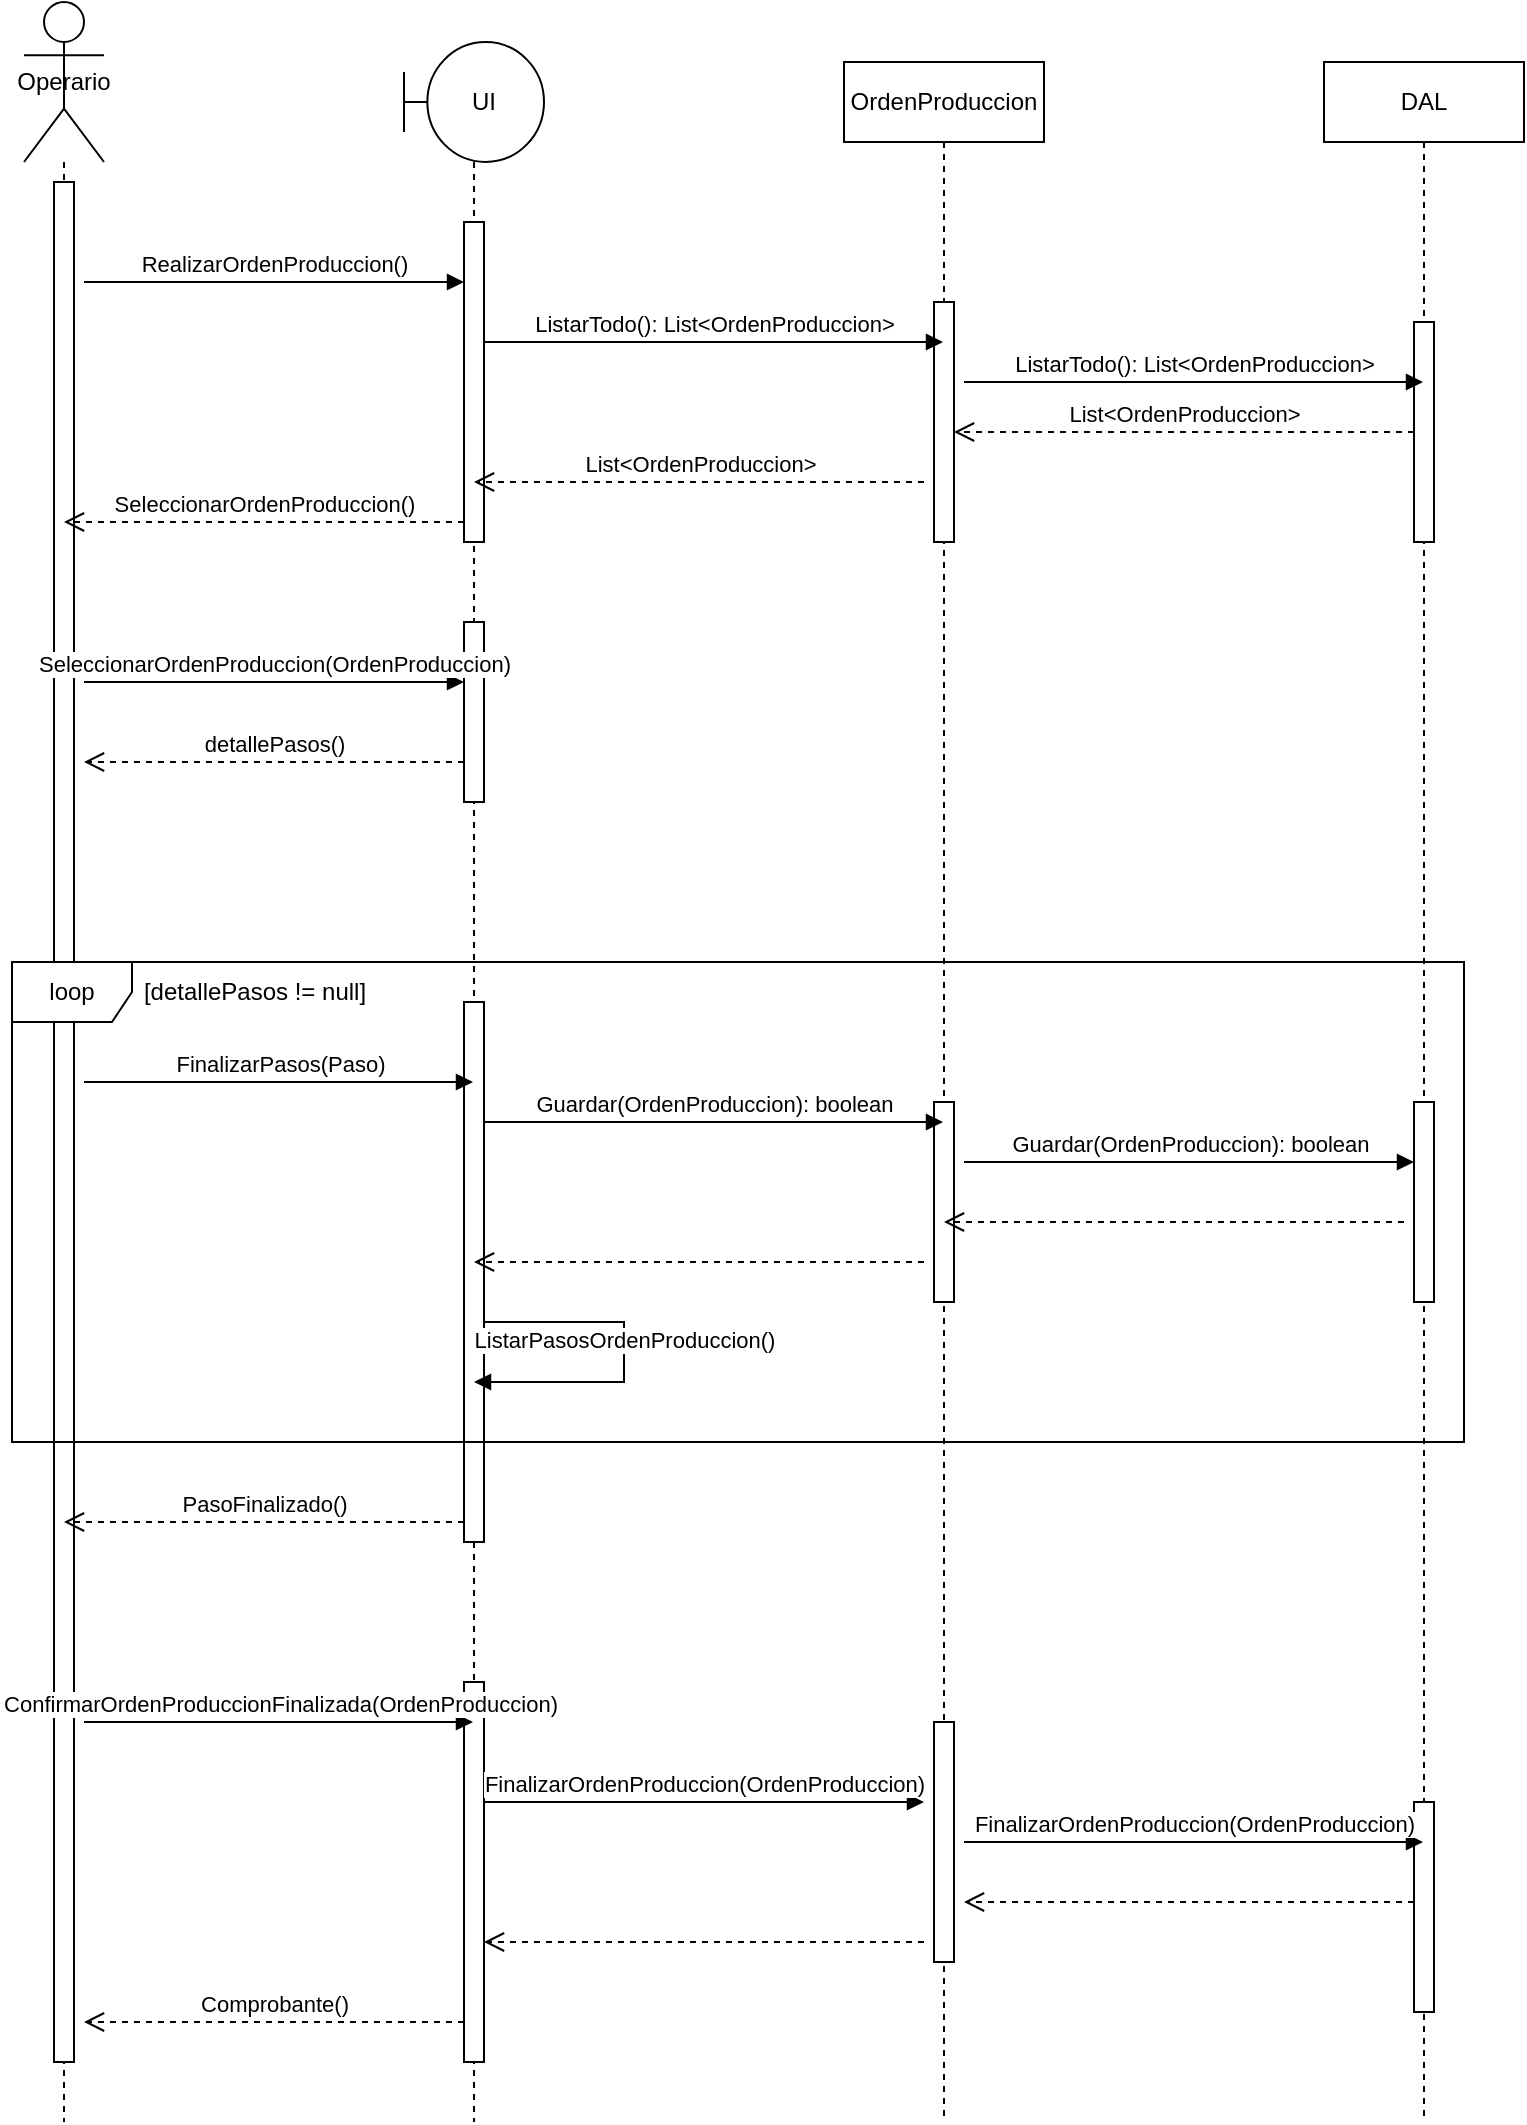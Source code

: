 <mxfile version="24.3.1" type="device">
  <diagram name="Página-1" id="KMU8YESsLUgKHjmL2r2j">
    <mxGraphModel dx="984" dy="566" grid="1" gridSize="10" guides="1" tooltips="1" connect="1" arrows="1" fold="1" page="1" pageScale="1" pageWidth="827" pageHeight="1169" math="0" shadow="0">
      <root>
        <mxCell id="0" />
        <mxCell id="1" parent="0" />
        <mxCell id="MBTktnTt9YmX0cxiCA8c-1" value="Operario" style="shape=umlLifeline;perimeter=lifelinePerimeter;whiteSpace=wrap;html=1;container=1;dropTarget=0;collapsible=0;recursiveResize=0;outlineConnect=0;portConstraint=eastwest;newEdgeStyle={&quot;curved&quot;:0,&quot;rounded&quot;:0};participant=umlActor;size=80;" vertex="1" parent="1">
          <mxGeometry x="120" y="60" width="40" height="1060" as="geometry" />
        </mxCell>
        <mxCell id="MBTktnTt9YmX0cxiCA8c-2" value="" style="html=1;points=[[0,0,0,0,5],[0,1,0,0,-5],[1,0,0,0,5],[1,1,0,0,-5]];perimeter=orthogonalPerimeter;outlineConnect=0;targetShapes=umlLifeline;portConstraint=eastwest;newEdgeStyle={&quot;curved&quot;:0,&quot;rounded&quot;:0};" vertex="1" parent="MBTktnTt9YmX0cxiCA8c-1">
          <mxGeometry x="15" y="90" width="10" height="940" as="geometry" />
        </mxCell>
        <mxCell id="MBTktnTt9YmX0cxiCA8c-3" value="&amp;nbsp; &amp;nbsp;UI" style="shape=umlLifeline;perimeter=lifelinePerimeter;whiteSpace=wrap;html=1;container=1;dropTarget=0;collapsible=0;recursiveResize=0;outlineConnect=0;portConstraint=eastwest;newEdgeStyle={&quot;curved&quot;:0,&quot;rounded&quot;:0};participant=umlBoundary;size=60;" vertex="1" parent="1">
          <mxGeometry x="310" y="80" width="70" height="1040" as="geometry" />
        </mxCell>
        <mxCell id="MBTktnTt9YmX0cxiCA8c-4" value="" style="html=1;points=[[0,0,0,0,5],[0,1,0,0,-5],[1,0,0,0,5],[1,1,0,0,-5]];perimeter=orthogonalPerimeter;outlineConnect=0;targetShapes=umlLifeline;portConstraint=eastwest;newEdgeStyle={&quot;curved&quot;:0,&quot;rounded&quot;:0};" vertex="1" parent="MBTktnTt9YmX0cxiCA8c-3">
          <mxGeometry x="30" y="90" width="10" height="160" as="geometry" />
        </mxCell>
        <mxCell id="MBTktnTt9YmX0cxiCA8c-5" value="" style="html=1;points=[[0,0,0,0,5],[0,1,0,0,-5],[1,0,0,0,5],[1,1,0,0,-5]];perimeter=orthogonalPerimeter;outlineConnect=0;targetShapes=umlLifeline;portConstraint=eastwest;newEdgeStyle={&quot;curved&quot;:0,&quot;rounded&quot;:0};" vertex="1" parent="MBTktnTt9YmX0cxiCA8c-3">
          <mxGeometry x="30" y="290" width="10" height="90" as="geometry" />
        </mxCell>
        <mxCell id="MBTktnTt9YmX0cxiCA8c-6" value="" style="html=1;points=[[0,0,0,0,5],[0,1,0,0,-5],[1,0,0,0,5],[1,1,0,0,-5]];perimeter=orthogonalPerimeter;outlineConnect=0;targetShapes=umlLifeline;portConstraint=eastwest;newEdgeStyle={&quot;curved&quot;:0,&quot;rounded&quot;:0};" vertex="1" parent="MBTktnTt9YmX0cxiCA8c-3">
          <mxGeometry x="30" y="480" width="10" height="270" as="geometry" />
        </mxCell>
        <mxCell id="MBTktnTt9YmX0cxiCA8c-7" value="" style="html=1;points=[[0,0,0,0,5],[0,1,0,0,-5],[1,0,0,0,5],[1,1,0,0,-5]];perimeter=orthogonalPerimeter;outlineConnect=0;targetShapes=umlLifeline;portConstraint=eastwest;newEdgeStyle={&quot;curved&quot;:0,&quot;rounded&quot;:0};" vertex="1" parent="MBTktnTt9YmX0cxiCA8c-3">
          <mxGeometry x="30" y="820" width="10" height="190" as="geometry" />
        </mxCell>
        <mxCell id="MBTktnTt9YmX0cxiCA8c-8" value="OrdenProduccion" style="shape=umlLifeline;perimeter=lifelinePerimeter;whiteSpace=wrap;html=1;container=1;dropTarget=0;collapsible=0;recursiveResize=0;outlineConnect=0;portConstraint=eastwest;newEdgeStyle={&quot;curved&quot;:0,&quot;rounded&quot;:0};" vertex="1" parent="1">
          <mxGeometry x="530" y="90" width="100" height="1030" as="geometry" />
        </mxCell>
        <mxCell id="MBTktnTt9YmX0cxiCA8c-9" value="" style="html=1;points=[[0,0,0,0,5],[0,1,0,0,-5],[1,0,0,0,5],[1,1,0,0,-5]];perimeter=orthogonalPerimeter;outlineConnect=0;targetShapes=umlLifeline;portConstraint=eastwest;newEdgeStyle={&quot;curved&quot;:0,&quot;rounded&quot;:0};" vertex="1" parent="MBTktnTt9YmX0cxiCA8c-8">
          <mxGeometry x="45" y="120" width="10" height="120" as="geometry" />
        </mxCell>
        <mxCell id="MBTktnTt9YmX0cxiCA8c-10" value="" style="html=1;points=[[0,0,0,0,5],[0,1,0,0,-5],[1,0,0,0,5],[1,1,0,0,-5]];perimeter=orthogonalPerimeter;outlineConnect=0;targetShapes=umlLifeline;portConstraint=eastwest;newEdgeStyle={&quot;curved&quot;:0,&quot;rounded&quot;:0};" vertex="1" parent="MBTktnTt9YmX0cxiCA8c-8">
          <mxGeometry x="45" y="830" width="10" height="120" as="geometry" />
        </mxCell>
        <mxCell id="MBTktnTt9YmX0cxiCA8c-55" value="" style="html=1;points=[[0,0,0,0,5],[0,1,0,0,-5],[1,0,0,0,5],[1,1,0,0,-5]];perimeter=orthogonalPerimeter;outlineConnect=0;targetShapes=umlLifeline;portConstraint=eastwest;newEdgeStyle={&quot;curved&quot;:0,&quot;rounded&quot;:0};" vertex="1" parent="MBTktnTt9YmX0cxiCA8c-8">
          <mxGeometry x="45" y="520" width="10" height="100" as="geometry" />
        </mxCell>
        <mxCell id="MBTktnTt9YmX0cxiCA8c-13" value="DAL" style="shape=umlLifeline;perimeter=lifelinePerimeter;whiteSpace=wrap;html=1;container=1;dropTarget=0;collapsible=0;recursiveResize=0;outlineConnect=0;portConstraint=eastwest;newEdgeStyle={&quot;curved&quot;:0,&quot;rounded&quot;:0};" vertex="1" parent="1">
          <mxGeometry x="770" y="90" width="100" height="1030" as="geometry" />
        </mxCell>
        <mxCell id="MBTktnTt9YmX0cxiCA8c-14" value="" style="html=1;points=[[0,0,0,0,5],[0,1,0,0,-5],[1,0,0,0,5],[1,1,0,0,-5]];perimeter=orthogonalPerimeter;outlineConnect=0;targetShapes=umlLifeline;portConstraint=eastwest;newEdgeStyle={&quot;curved&quot;:0,&quot;rounded&quot;:0};" vertex="1" parent="MBTktnTt9YmX0cxiCA8c-13">
          <mxGeometry x="45" y="130" width="10" height="110" as="geometry" />
        </mxCell>
        <mxCell id="MBTktnTt9YmX0cxiCA8c-15" value="" style="html=1;points=[[0,0,0,0,5],[0,1,0,0,-5],[1,0,0,0,5],[1,1,0,0,-5]];perimeter=orthogonalPerimeter;outlineConnect=0;targetShapes=umlLifeline;portConstraint=eastwest;newEdgeStyle={&quot;curved&quot;:0,&quot;rounded&quot;:0};" vertex="1" parent="MBTktnTt9YmX0cxiCA8c-13">
          <mxGeometry x="45" y="870" width="10" height="105" as="geometry" />
        </mxCell>
        <mxCell id="MBTktnTt9YmX0cxiCA8c-12" value="" style="html=1;points=[[0,0,0,0,5],[0,1,0,0,-5],[1,0,0,0,5],[1,1,0,0,-5]];perimeter=orthogonalPerimeter;outlineConnect=0;targetShapes=umlLifeline;portConstraint=eastwest;newEdgeStyle={&quot;curved&quot;:0,&quot;rounded&quot;:0};" vertex="1" parent="MBTktnTt9YmX0cxiCA8c-13">
          <mxGeometry x="45" y="520" width="10" height="100" as="geometry" />
        </mxCell>
        <mxCell id="MBTktnTt9YmX0cxiCA8c-45" value="RealizarOrdenProduccion()" style="html=1;verticalAlign=bottom;endArrow=block;curved=0;rounded=0;" edge="1" parent="1">
          <mxGeometry width="80" relative="1" as="geometry">
            <mxPoint x="150" y="200" as="sourcePoint" />
            <mxPoint x="340" y="200" as="targetPoint" />
          </mxGeometry>
        </mxCell>
        <mxCell id="MBTktnTt9YmX0cxiCA8c-46" value="ListarTodo(): List&amp;lt;OrdenProduccion&amp;gt;" style="html=1;verticalAlign=bottom;endArrow=block;curved=0;rounded=0;" edge="1" parent="1" target="MBTktnTt9YmX0cxiCA8c-8">
          <mxGeometry width="80" relative="1" as="geometry">
            <mxPoint x="350" y="230" as="sourcePoint" />
            <mxPoint x="430" y="230" as="targetPoint" />
          </mxGeometry>
        </mxCell>
        <mxCell id="MBTktnTt9YmX0cxiCA8c-47" value="ListarTodo(): List&amp;lt;OrdenProduccion&amp;gt;" style="html=1;verticalAlign=bottom;endArrow=block;curved=0;rounded=0;" edge="1" parent="1" target="MBTktnTt9YmX0cxiCA8c-13">
          <mxGeometry width="80" relative="1" as="geometry">
            <mxPoint x="590" y="250" as="sourcePoint" />
            <mxPoint x="820" y="250" as="targetPoint" />
          </mxGeometry>
        </mxCell>
        <mxCell id="MBTktnTt9YmX0cxiCA8c-48" value="List&amp;lt;OrdenProduccion&amp;gt;" style="html=1;verticalAlign=bottom;endArrow=open;dashed=1;endSize=8;curved=0;rounded=0;" edge="1" parent="1" source="MBTktnTt9YmX0cxiCA8c-14" target="MBTktnTt9YmX0cxiCA8c-9">
          <mxGeometry relative="1" as="geometry">
            <mxPoint x="1070" y="290" as="sourcePoint" />
            <mxPoint x="990" y="290" as="targetPoint" />
          </mxGeometry>
        </mxCell>
        <mxCell id="MBTktnTt9YmX0cxiCA8c-49" value="List&amp;lt;OrdenProduccion&amp;gt;" style="html=1;verticalAlign=bottom;endArrow=open;dashed=1;endSize=8;curved=0;rounded=0;" edge="1" parent="1" target="MBTktnTt9YmX0cxiCA8c-3">
          <mxGeometry relative="1" as="geometry">
            <mxPoint x="570" y="300" as="sourcePoint" />
            <mxPoint x="490" y="300" as="targetPoint" />
          </mxGeometry>
        </mxCell>
        <mxCell id="MBTktnTt9YmX0cxiCA8c-50" value="SeleccionarOrdenProduccion()" style="html=1;verticalAlign=bottom;endArrow=open;dashed=1;endSize=8;curved=0;rounded=0;" edge="1" parent="1" target="MBTktnTt9YmX0cxiCA8c-1">
          <mxGeometry relative="1" as="geometry">
            <mxPoint x="340" y="320" as="sourcePoint" />
            <mxPoint x="260" y="320" as="targetPoint" />
          </mxGeometry>
        </mxCell>
        <mxCell id="MBTktnTt9YmX0cxiCA8c-51" value="SeleccionarOrdenProduccion(OrdenProduccion)" style="html=1;verticalAlign=bottom;endArrow=block;curved=0;rounded=0;" edge="1" parent="1">
          <mxGeometry width="80" relative="1" as="geometry">
            <mxPoint x="150" y="400" as="sourcePoint" />
            <mxPoint x="340" y="400" as="targetPoint" />
          </mxGeometry>
        </mxCell>
        <mxCell id="MBTktnTt9YmX0cxiCA8c-52" value="detallePasos()" style="html=1;verticalAlign=bottom;endArrow=open;dashed=1;endSize=8;curved=0;rounded=0;" edge="1" parent="1">
          <mxGeometry relative="1" as="geometry">
            <mxPoint x="340" y="440" as="sourcePoint" />
            <mxPoint x="150" y="440" as="targetPoint" />
          </mxGeometry>
        </mxCell>
        <mxCell id="MBTktnTt9YmX0cxiCA8c-53" value="FinalizarPasos(Paso)" style="html=1;verticalAlign=bottom;endArrow=block;curved=0;rounded=0;" edge="1" parent="1" target="MBTktnTt9YmX0cxiCA8c-3">
          <mxGeometry width="80" relative="1" as="geometry">
            <mxPoint x="150" y="600" as="sourcePoint" />
            <mxPoint x="230" y="600" as="targetPoint" />
          </mxGeometry>
        </mxCell>
        <mxCell id="MBTktnTt9YmX0cxiCA8c-54" value="Guardar(OrdenProduccion): boolean" style="html=1;verticalAlign=bottom;endArrow=block;curved=0;rounded=0;" edge="1" parent="1" target="MBTktnTt9YmX0cxiCA8c-8">
          <mxGeometry width="80" relative="1" as="geometry">
            <mxPoint x="350" y="620" as="sourcePoint" />
            <mxPoint x="430" y="620" as="targetPoint" />
          </mxGeometry>
        </mxCell>
        <mxCell id="MBTktnTt9YmX0cxiCA8c-56" value="Guardar(OrdenProduccion): boolean" style="html=1;verticalAlign=bottom;endArrow=block;curved=0;rounded=0;" edge="1" parent="1" target="MBTktnTt9YmX0cxiCA8c-12">
          <mxGeometry width="80" relative="1" as="geometry">
            <mxPoint x="590" y="640" as="sourcePoint" />
            <mxPoint x="820" y="640" as="targetPoint" />
          </mxGeometry>
        </mxCell>
        <mxCell id="MBTktnTt9YmX0cxiCA8c-57" value="" style="html=1;verticalAlign=bottom;endArrow=open;dashed=1;endSize=8;curved=0;rounded=0;" edge="1" parent="1" target="MBTktnTt9YmX0cxiCA8c-8">
          <mxGeometry relative="1" as="geometry">
            <mxPoint x="810" y="670" as="sourcePoint" />
            <mxPoint x="990" y="670" as="targetPoint" />
          </mxGeometry>
        </mxCell>
        <mxCell id="MBTktnTt9YmX0cxiCA8c-58" value="" style="html=1;verticalAlign=bottom;endArrow=open;dashed=1;endSize=8;curved=0;rounded=0;" edge="1" parent="1" target="MBTktnTt9YmX0cxiCA8c-3">
          <mxGeometry x="0.002" relative="1" as="geometry">
            <mxPoint x="570" y="690" as="sourcePoint" />
            <mxPoint x="490" y="690" as="targetPoint" />
            <mxPoint as="offset" />
          </mxGeometry>
        </mxCell>
        <mxCell id="MBTktnTt9YmX0cxiCA8c-59" value="ListarPasosOrdenProduccion()" style="html=1;verticalAlign=bottom;endArrow=block;curved=0;rounded=0;" edge="1" parent="1" target="MBTktnTt9YmX0cxiCA8c-3">
          <mxGeometry width="80" relative="1" as="geometry">
            <mxPoint x="350" y="720" as="sourcePoint" />
            <mxPoint x="400" y="750" as="targetPoint" />
            <Array as="points">
              <mxPoint x="420" y="720" />
              <mxPoint x="420" y="750" />
            </Array>
          </mxGeometry>
        </mxCell>
        <mxCell id="MBTktnTt9YmX0cxiCA8c-60" value="loop" style="shape=umlFrame;whiteSpace=wrap;html=1;pointerEvents=0;" vertex="1" parent="1">
          <mxGeometry x="114" y="540" width="726" height="240" as="geometry" />
        </mxCell>
        <mxCell id="MBTktnTt9YmX0cxiCA8c-61" value="[detallePasos != null]" style="text;html=1;align=center;verticalAlign=middle;resizable=0;points=[];autosize=1;strokeColor=none;fillColor=none;" vertex="1" parent="1">
          <mxGeometry x="170" y="540" width="130" height="30" as="geometry" />
        </mxCell>
        <mxCell id="MBTktnTt9YmX0cxiCA8c-62" value="PasoFinalizado()" style="html=1;verticalAlign=bottom;endArrow=open;dashed=1;endSize=8;curved=0;rounded=0;" edge="1" parent="1" target="MBTktnTt9YmX0cxiCA8c-1">
          <mxGeometry relative="1" as="geometry">
            <mxPoint x="340" y="820" as="sourcePoint" />
            <mxPoint x="260" y="820" as="targetPoint" />
          </mxGeometry>
        </mxCell>
        <mxCell id="MBTktnTt9YmX0cxiCA8c-63" value="ConfirmarOrdenProduccionFinalizada(OrdenProduccion)" style="html=1;verticalAlign=bottom;endArrow=block;curved=0;rounded=0;" edge="1" parent="1" target="MBTktnTt9YmX0cxiCA8c-3">
          <mxGeometry width="80" relative="1" as="geometry">
            <mxPoint x="150" y="920" as="sourcePoint" />
            <mxPoint x="230" y="920" as="targetPoint" />
          </mxGeometry>
        </mxCell>
        <mxCell id="MBTktnTt9YmX0cxiCA8c-64" value="FinalizarOrdenProduccion(OrdenProduccion)" style="html=1;verticalAlign=bottom;endArrow=block;curved=0;rounded=0;" edge="1" parent="1">
          <mxGeometry x="0.002" width="80" relative="1" as="geometry">
            <mxPoint x="350" y="960" as="sourcePoint" />
            <mxPoint x="570" y="960" as="targetPoint" />
            <mxPoint as="offset" />
          </mxGeometry>
        </mxCell>
        <mxCell id="MBTktnTt9YmX0cxiCA8c-65" value="FinalizarOrdenProduccion(OrdenProduccion)" style="html=1;verticalAlign=bottom;endArrow=block;curved=0;rounded=0;" edge="1" parent="1" target="MBTktnTt9YmX0cxiCA8c-13">
          <mxGeometry width="80" relative="1" as="geometry">
            <mxPoint x="590" y="980" as="sourcePoint" />
            <mxPoint x="820" y="980" as="targetPoint" />
          </mxGeometry>
        </mxCell>
        <mxCell id="MBTktnTt9YmX0cxiCA8c-66" value="" style="html=1;verticalAlign=bottom;endArrow=open;dashed=1;endSize=8;curved=0;rounded=0;" edge="1" parent="1" source="MBTktnTt9YmX0cxiCA8c-15">
          <mxGeometry relative="1" as="geometry">
            <mxPoint x="907" y="1010" as="sourcePoint" />
            <mxPoint x="590" y="1010" as="targetPoint" />
          </mxGeometry>
        </mxCell>
        <mxCell id="MBTktnTt9YmX0cxiCA8c-67" value="" style="html=1;verticalAlign=bottom;endArrow=open;dashed=1;endSize=8;curved=0;rounded=0;" edge="1" parent="1">
          <mxGeometry relative="1" as="geometry">
            <mxPoint x="570" y="1030" as="sourcePoint" />
            <mxPoint x="350" y="1030" as="targetPoint" />
          </mxGeometry>
        </mxCell>
        <mxCell id="MBTktnTt9YmX0cxiCA8c-68" value="Comprobante()" style="html=1;verticalAlign=bottom;endArrow=open;dashed=1;endSize=8;curved=0;rounded=0;" edge="1" parent="1">
          <mxGeometry relative="1" as="geometry">
            <mxPoint x="340" y="1070" as="sourcePoint" />
            <mxPoint x="150" y="1070" as="targetPoint" />
          </mxGeometry>
        </mxCell>
      </root>
    </mxGraphModel>
  </diagram>
</mxfile>
